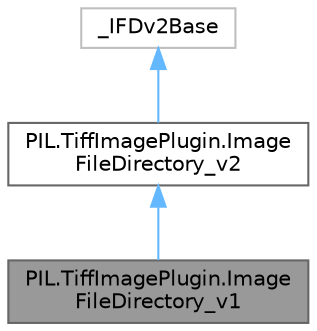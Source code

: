 digraph "PIL.TiffImagePlugin.ImageFileDirectory_v1"
{
 // LATEX_PDF_SIZE
  bgcolor="transparent";
  edge [fontname=Helvetica,fontsize=10,labelfontname=Helvetica,labelfontsize=10];
  node [fontname=Helvetica,fontsize=10,shape=box,height=0.2,width=0.4];
  Node1 [id="Node000001",label="PIL.TiffImagePlugin.Image\lFileDirectory_v1",height=0.2,width=0.4,color="gray40", fillcolor="grey60", style="filled", fontcolor="black",tooltip=" "];
  Node2 -> Node1 [id="edge1_Node000001_Node000002",dir="back",color="steelblue1",style="solid",tooltip=" "];
  Node2 [id="Node000002",label="PIL.TiffImagePlugin.Image\lFileDirectory_v2",height=0.2,width=0.4,color="gray40", fillcolor="white", style="filled",URL="$d3/df8/classPIL_1_1TiffImagePlugin_1_1ImageFileDirectory__v2.html",tooltip=" "];
  Node3 -> Node2 [id="edge2_Node000002_Node000003",dir="back",color="steelblue1",style="solid",tooltip=" "];
  Node3 [id="Node000003",label="_IFDv2Base",height=0.2,width=0.4,color="grey75", fillcolor="white", style="filled",URL="$d8/d6d/class__IFDv2Base.html",tooltip=" "];
}
